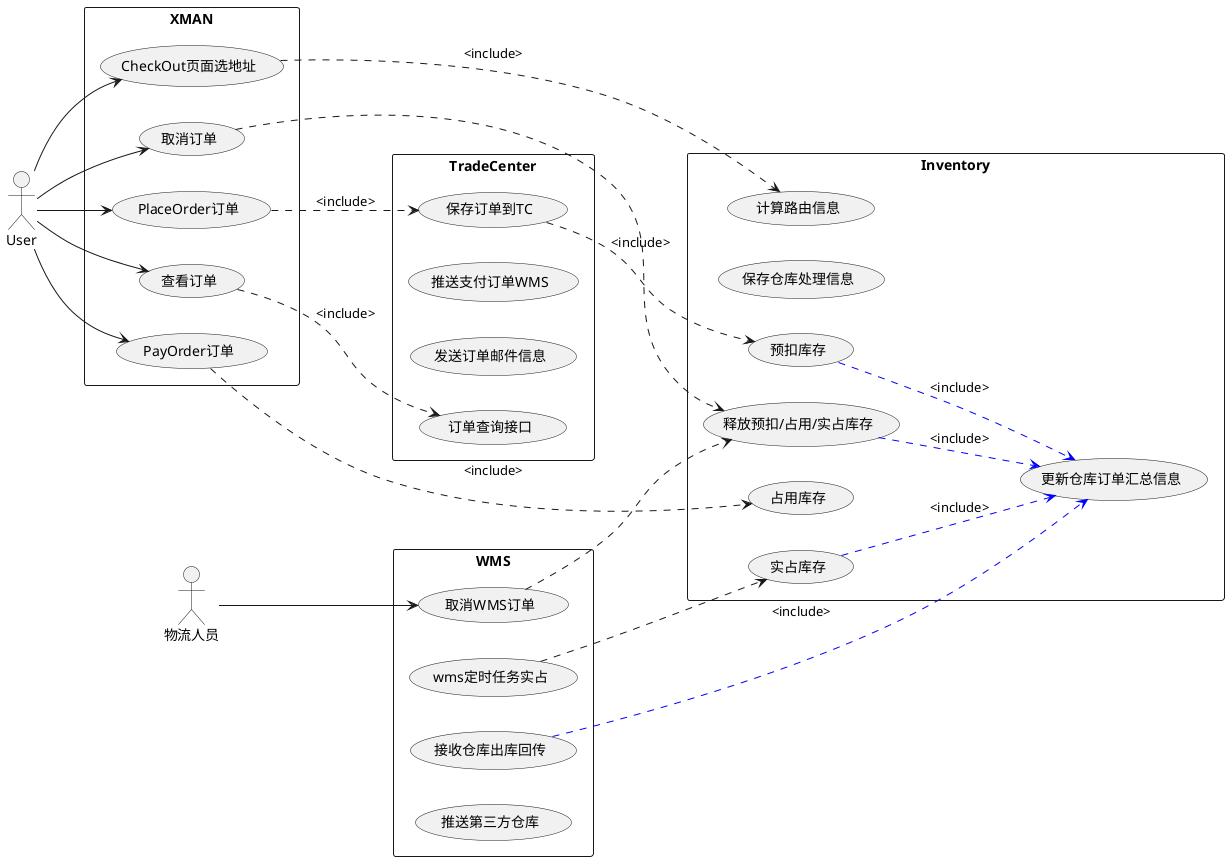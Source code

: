 @startuml
left to right direction
actor User
actor 物流人员
rectangle XMAN {
    (CheckOut页面选地址)
'    (CheckOut订单)
    (PlaceOrder订单)
    (PayOrder订单)
    (查看订单)
    (取消订单)
}

rectangle WMS {
    (wms定时任务实占)
    (推送第三方仓库)
    (取消WMS订单)
    (接收仓库出库回传)
}

rectangle Inventory {
    (保存仓库处理信息)
    (计算路由信息)
    (预扣库存)
    (占用库存)
    (实占库存)
    (更新仓库订单汇总信息)
    (释放预扣/占用/实占库存)
}


rectangle TradeCenter {
    (保存订单到TC)
'    (保存已提交订单)
    (推送支付订单WMS)
    (发送订单邮件信息)
'    (推送仓库订单信息至Inventory)
    (订单查询接口)
}
'User-->(CheckOut订单)
User-->(PlaceOrder订单)
User-->(PayOrder订单)
User-->(CheckOut页面选地址)
User-->(查看订单)
User-->(取消订单)
(CheckOut页面选地址)..> (计算路由信息):<include>
(查看订单)..>(订单查询接口):<include>
(PlaceOrder订单) ..> (保存订单到TC):<include>
(保存订单到TC) ..> (预扣库存):<include>
'(保存订单到TC)..> (保存已提交订单)
'(推送支付订单WMS)-->(保存订单到WMS)
(wms定时任务实占) ..>(实占库存)
' (推送仓库订单信息至Inventory)-->(保存仓库处理信息)

(实占库存) .[#0000FF].> (更新仓库订单汇总信息):<include>
(预扣库存) .[#0000FF].> (更新仓库订单汇总信息):<include>
(释放预扣/占用/实占库存) ..[#0000FF]> (更新仓库订单汇总信息):<include>
(接收仓库出库回传) .[#0000FF]> (更新仓库订单汇总信息):<include>
物流人员 --> (取消WMS订单)

(PayOrder订单) ..> (占用库存):<include>

(取消订单) .> (释放预扣/占用/实占库存)
(取消WMS订单) .> (释放预扣/占用/实占库存)

@enduml